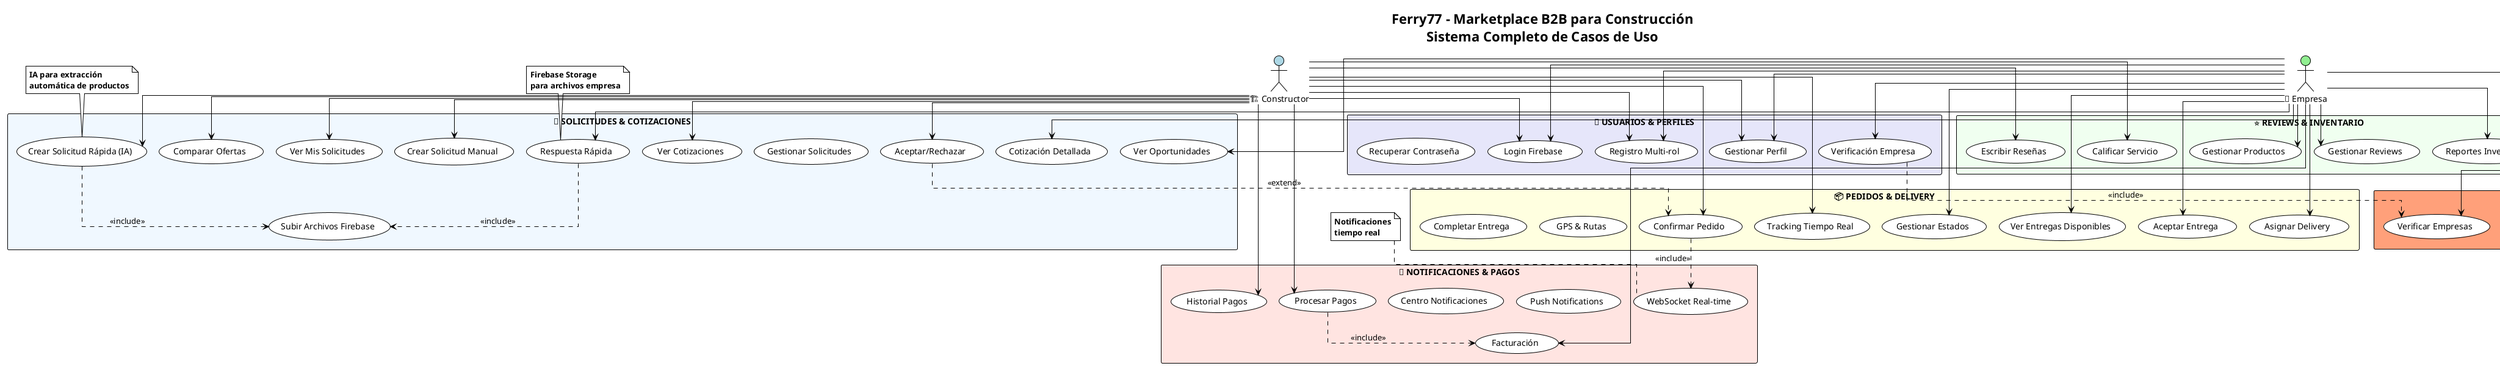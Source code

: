 @startuml Ferry77_Marketplace_B2B_Construccion
!theme plain
skinparam linetype ortho
skinparam ranksep 30
skinparam nodesep 20
skinparam packageStyle rectangle
skinparam wrapWidth 200
skinparam maxMessageSize 100

title Ferry77 - Marketplace B2B para Construcción\nSistema Completo de Casos de Uso

' ================================
' ACTORES PRINCIPALES
' ================================
actor "🏗️ Constructor" as Constructor #lightblue
actor "🏢 Empresa" as Empresa #lightgreen  
actor "⚙️ Admin" as Admin #lightcoral

' ================================
' MÓDULO 1: SOLICITUDES & COTIZACIONES
' ================================
package "📝 SOLICITUDES & COTIZACIONES" #aliceblue {
  
  usecase "Crear Solicitud Rápida (IA)" as UC_SR1
  usecase "Crear Solicitud Manual" as UC_SR2
  usecase "Subir Archivos Firebase" as UC_SR3
  usecase "Ver Mis Solicitudes" as UC_SG1
  usecase "Gestionar Solicitudes" as UC_SG2
  
  usecase "Ver Oportunidades" as UC_CE1
  usecase "Cotización Detallada" as UC_CE2
  usecase "Respuesta Rápida" as UC_CE3
  usecase "Ver Cotizaciones" as UC_CC1
  usecase "Comparar Ofertas" as UC_CC2
  usecase "Aceptar/Rechazar" as UC_CC3
}

' ================================
' MÓDULO 2: PEDIDOS & DELIVERY
' ================================
package "📦 PEDIDOS & DELIVERY" #lightyellow {
  
  usecase "Confirmar Pedido" as UC_P1
  usecase "Tracking Tiempo Real" as UC_P2
  usecase "Asignar Delivery" as UC_P3
  usecase "Gestionar Estados" as UC_P4
  
  usecase "Ver Entregas Disponibles" as UC_D1
  usecase "Aceptar Entrega" as UC_D2
  usecase "GPS & Rutas" as UC_D3
  usecase "Completar Entrega" as UC_D4
}

' ================================
' MÓDULO 3: USUARIOS & PERFILES
' ================================
package "👥 USUARIOS & PERFILES" #lavender {
  
  usecase "Registro Multi-rol" as UC_A1
  usecase "Login Firebase" as UC_A2
  usecase "Gestionar Perfil" as UC_A3
  usecase "Verificación Empresa" as UC_A4
  usecase "Recuperar Contraseña" as UC_A5
}

' ================================
' MÓDULO 4: NOTIFICACIONES & PAGOS
' ================================
package "🔔 NOTIFICACIONES & PAGOS" #mistyrose {
  
  usecase "WebSocket Real-time" as UC_N1
  usecase "Push Notifications" as UC_N2
  usecase "Centro Notificaciones" as UC_N3
  
  usecase "Procesar Pagos" as UC_PAG1
  usecase "Historial Pagos" as UC_PAG2
  usecase "Facturación" as UC_PAG3
}

' ================================
' MÓDULO 5: REVIEWS & INVENTARIO
' ================================
package "⭐ REVIEWS & INVENTARIO" #honeydew {
  
  usecase "Calificar Servicio" as UC_R1
  usecase "Escribir Reseñas" as UC_R2
  usecase "Gestionar Reviews" as UC_R3
  
  usecase "Gestionar Productos" as UC_I1
  usecase "Actualizar Stock" as UC_I2
  usecase "Reportes Inventario" as UC_I3
}

' ================================
' MÓDULO 6: ADMINISTRACIÓN
' ================================
package "⚙️ ADMINISTRACIÓN" #lightsalmon {
  
  usecase "Verificar Empresas" as UC_AU1
  usecase "Moderar Usuarios" as UC_AU2
  usecase "Dashboard Ejecutivo" as UC_AU3
  usecase "Métricas Sistema" as UC_AU4
  usecase "Gestionar Ciudades" as UC_AU5
  usecase "Backup Sistema" as UC_AU6
}

' ================================
' RELACIONES DE ACTORES
' ================================

' CONSTRUCTOR
Constructor --> UC_SR1
Constructor --> UC_SR2
Constructor --> UC_SG1
Constructor --> UC_CC1
Constructor --> UC_CC2
Constructor --> UC_CC3
Constructor --> UC_P1
Constructor --> UC_P2
Constructor --> UC_A1
Constructor --> UC_A2
Constructor --> UC_A3
Constructor --> UC_PAG1
Constructor --> UC_PAG2
Constructor --> UC_R1
Constructor --> UC_R2

' EMPRESA
Empresa --> UC_CE1
Empresa --> UC_CE2
Empresa --> UC_CE3
Empresa --> UC_P3
Empresa --> UC_P4
Empresa --> UC_A1
Empresa --> UC_A2
Empresa --> UC_A3
Empresa --> UC_A4
Empresa --> UC_D1
Empresa --> UC_D2
Empresa --> UC_PAG3
Empresa --> UC_R3
Empresa --> UC_I1
Empresa --> UC_I2
Empresa --> UC_I3

' ADMIN
Admin --> UC_AU1
Admin --> UC_AU2
Admin --> UC_AU3
Admin --> UC_AU4
Admin --> UC_AU5
Admin --> UC_AU6

' ================================
' DEPENDENCIAS CLAVE
' ================================
UC_SR1 ..> UC_SR3 : "<<include>>"
UC_CE3 ..> UC_SR3 : "<<include>>"
UC_CC3 ..> UC_P1 : "<<extend>>"
UC_P1 ..> UC_N1 : "<<include>>"
UC_A4 ..> UC_AU1 : "<<include>>"
UC_PAG1 ..> UC_PAG3 : "<<include>>"

' ================================
' NOTAS COMPACTAS
' ================================
note top of UC_SR1
  **IA para extracción**
  **automática de productos**
end note

note top of UC_CE3
  **Firebase Storage**
  **para archivos empresa**
end note

note top of UC_N1
  **Notificaciones**
  **tiempo real**
end note

@enduml